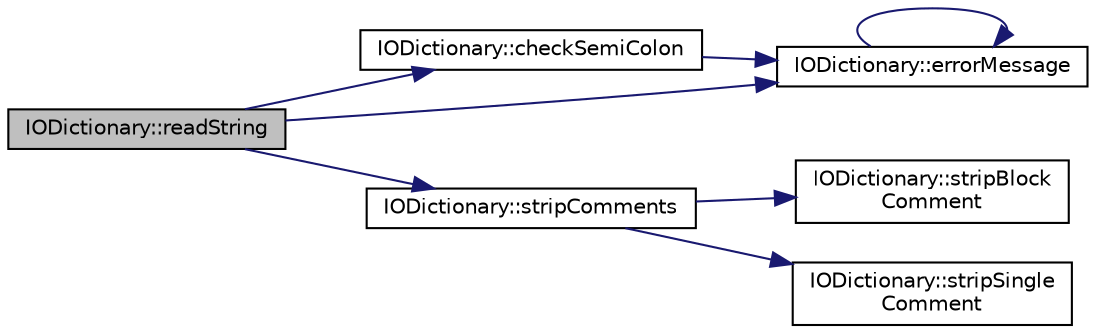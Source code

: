 digraph "IODictionary::readString"
{
 // LATEX_PDF_SIZE
  bgcolor="transparent";
  edge [fontname="Helvetica",fontsize="10",labelfontname="Helvetica",labelfontsize="10"];
  node [fontname="Helvetica",fontsize="10",shape=record];
  rankdir="LR";
  Node1 [label="IODictionary::readString",height=0.2,width=0.4,color="black", fillcolor="grey75", style="filled", fontcolor="black",tooltip=" "];
  Node1 -> Node2 [color="midnightblue",fontsize="10",style="solid",fontname="Helvetica"];
  Node2 [label="IODictionary::checkSemiColon",height=0.2,width=0.4,color="black",URL="$classIODictionary.html#af31a077bd2df575af9f22bd5882eb4da",tooltip=" "];
  Node2 -> Node3 [color="midnightblue",fontsize="10",style="solid",fontname="Helvetica"];
  Node3 [label="IODictionary::errorMessage",height=0.2,width=0.4,color="black",URL="$classIODictionary.html#a330dbe95a8d638be5a4a01366e954cef",tooltip=" "];
  Node3 -> Node3 [color="midnightblue",fontsize="10",style="solid",fontname="Helvetica"];
  Node1 -> Node3 [color="midnightblue",fontsize="10",style="solid",fontname="Helvetica"];
  Node1 -> Node4 [color="midnightblue",fontsize="10",style="solid",fontname="Helvetica"];
  Node4 [label="IODictionary::stripComments",height=0.2,width=0.4,color="black",URL="$classIODictionary.html#ac15a8655b8c9e130366de9b2fdf7bd68",tooltip=" "];
  Node4 -> Node5 [color="midnightblue",fontsize="10",style="solid",fontname="Helvetica"];
  Node5 [label="IODictionary::stripBlock\lComment",height=0.2,width=0.4,color="black",URL="$classIODictionary.html#a4ac06e814b5d27749ceaf2cdeffb6f32",tooltip=" "];
  Node4 -> Node6 [color="midnightblue",fontsize="10",style="solid",fontname="Helvetica"];
  Node6 [label="IODictionary::stripSingle\lComment",height=0.2,width=0.4,color="black",URL="$classIODictionary.html#aca978d016bf32e8fe1db40e78725a963",tooltip=" "];
}
